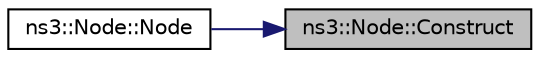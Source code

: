 digraph "ns3::Node::Construct"
{
 // LATEX_PDF_SIZE
  edge [fontname="Helvetica",fontsize="10",labelfontname="Helvetica",labelfontsize="10"];
  node [fontname="Helvetica",fontsize="10",shape=record];
  rankdir="RL";
  Node1 [label="ns3::Node::Construct",height=0.2,width=0.4,color="black", fillcolor="grey75", style="filled", fontcolor="black",tooltip="Finish node's construction by setting the correct node ID."];
  Node1 -> Node2 [dir="back",color="midnightblue",fontsize="10",style="solid",fontname="Helvetica"];
  Node2 [label="ns3::Node::Node",height=0.2,width=0.4,color="black", fillcolor="white", style="filled",URL="$classns3_1_1_node.html#acafd181365f06486940e936c90e90e21",tooltip=" "];
}
